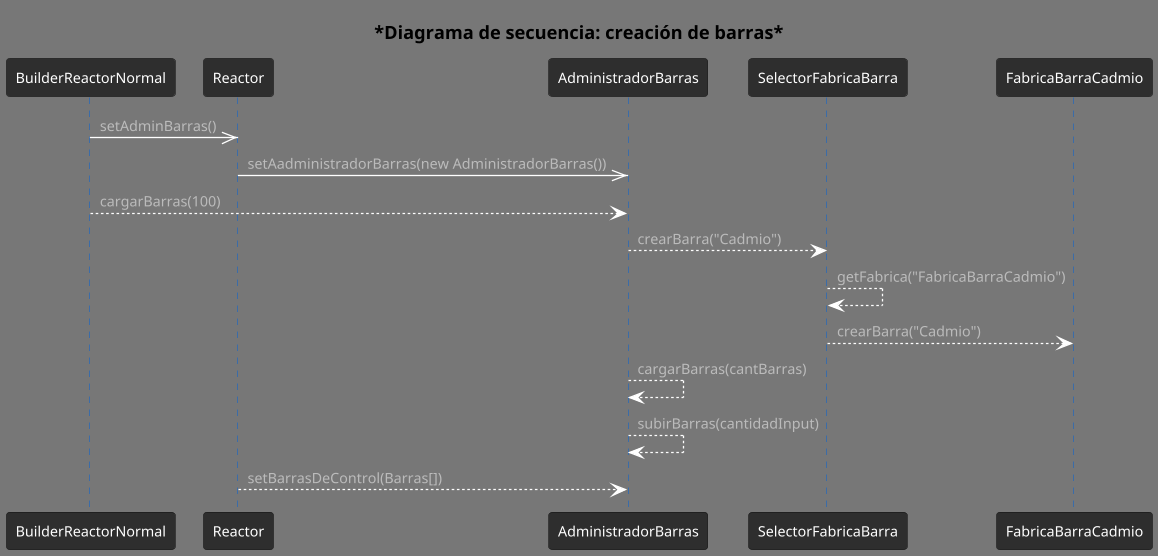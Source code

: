 @startuml SecuenciaBarras

!theme reddress-darkblue
scale 1.3
title *Diagrama de secuencia: creación de barras*

   participant BuilderReactorNormal
    participant Reactor
    participant AdministradorBarras

    BuilderReactorNormal ->> Reactor: setAdminBarras()
    Reactor ->> AdministradorBarras: setAadministradorBarras(new AdministradorBarras())
    BuilderReactorNormal --> AdministradorBarras: cargarBarras(100)
    AdministradorBarras --> SelectorFabricaBarra: crearBarra("Cadmio")
    SelectorFabricaBarra --> SelectorFabricaBarra: getFabrica("FabricaBarraCadmio")

    SelectorFabricaBarra --> FabricaBarraCadmio: crearBarra("Cadmio")

    AdministradorBarras --> AdministradorBarras:cargarBarras(cantBarras)
    AdministradorBarras --> AdministradorBarras:subirBarras(cantidadInput)
    Reactor --> AdministradorBarras: setBarrasDeControl(Barras[])

@enduml